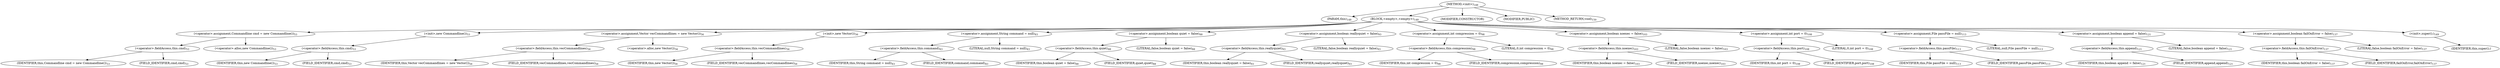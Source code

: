 digraph "&lt;init&gt;" {  
"220" [label = <(METHOD,&lt;init&gt;)<SUB>148</SUB>> ]
"4" [label = <(PARAM,this)<SUB>148</SUB>> ]
"221" [label = <(BLOCK,&lt;empty&gt;,&lt;empty&gt;)<SUB>148</SUB>> ]
"222" [label = <(&lt;operator&gt;.assignment,Commandline cmd = new Commandline())<SUB>53</SUB>> ]
"223" [label = <(&lt;operator&gt;.fieldAccess,this.cmd)<SUB>53</SUB>> ]
"224" [label = <(IDENTIFIER,this,Commandline cmd = new Commandline())<SUB>53</SUB>> ]
"225" [label = <(FIELD_IDENTIFIER,cmd,cmd)<SUB>53</SUB>> ]
"226" [label = <(&lt;operator&gt;.alloc,new Commandline())<SUB>53</SUB>> ]
"227" [label = <(&lt;init&gt;,new Commandline())<SUB>53</SUB>> ]
"228" [label = <(&lt;operator&gt;.fieldAccess,this.cmd)<SUB>53</SUB>> ]
"229" [label = <(IDENTIFIER,this,new Commandline())<SUB>53</SUB>> ]
"230" [label = <(FIELD_IDENTIFIER,cmd,cmd)<SUB>53</SUB>> ]
"231" [label = <(&lt;operator&gt;.assignment,Vector vecCommandlines = new Vector())<SUB>56</SUB>> ]
"232" [label = <(&lt;operator&gt;.fieldAccess,this.vecCommandlines)<SUB>56</SUB>> ]
"233" [label = <(IDENTIFIER,this,Vector vecCommandlines = new Vector())<SUB>56</SUB>> ]
"234" [label = <(FIELD_IDENTIFIER,vecCommandlines,vecCommandlines)<SUB>56</SUB>> ]
"235" [label = <(&lt;operator&gt;.alloc,new Vector())<SUB>56</SUB>> ]
"236" [label = <(&lt;init&gt;,new Vector())<SUB>56</SUB>> ]
"237" [label = <(&lt;operator&gt;.fieldAccess,this.vecCommandlines)<SUB>56</SUB>> ]
"238" [label = <(IDENTIFIER,this,new Vector())<SUB>56</SUB>> ]
"239" [label = <(FIELD_IDENTIFIER,vecCommandlines,vecCommandlines)<SUB>56</SUB>> ]
"240" [label = <(&lt;operator&gt;.assignment,String command = null)<SUB>83</SUB>> ]
"241" [label = <(&lt;operator&gt;.fieldAccess,this.command)<SUB>83</SUB>> ]
"242" [label = <(IDENTIFIER,this,String command = null)<SUB>83</SUB>> ]
"243" [label = <(FIELD_IDENTIFIER,command,command)<SUB>83</SUB>> ]
"244" [label = <(LITERAL,null,String command = null)<SUB>83</SUB>> ]
"245" [label = <(&lt;operator&gt;.assignment,boolean quiet = false)<SUB>88</SUB>> ]
"246" [label = <(&lt;operator&gt;.fieldAccess,this.quiet)<SUB>88</SUB>> ]
"247" [label = <(IDENTIFIER,this,boolean quiet = false)<SUB>88</SUB>> ]
"248" [label = <(FIELD_IDENTIFIER,quiet,quiet)<SUB>88</SUB>> ]
"249" [label = <(LITERAL,false,boolean quiet = false)<SUB>88</SUB>> ]
"250" [label = <(&lt;operator&gt;.assignment,boolean reallyquiet = false)<SUB>93</SUB>> ]
"251" [label = <(&lt;operator&gt;.fieldAccess,this.reallyquiet)<SUB>93</SUB>> ]
"252" [label = <(IDENTIFIER,this,boolean reallyquiet = false)<SUB>93</SUB>> ]
"253" [label = <(FIELD_IDENTIFIER,reallyquiet,reallyquiet)<SUB>93</SUB>> ]
"254" [label = <(LITERAL,false,boolean reallyquiet = false)<SUB>93</SUB>> ]
"255" [label = <(&lt;operator&gt;.assignment,int compression = 0)<SUB>98</SUB>> ]
"256" [label = <(&lt;operator&gt;.fieldAccess,this.compression)<SUB>98</SUB>> ]
"257" [label = <(IDENTIFIER,this,int compression = 0)<SUB>98</SUB>> ]
"258" [label = <(FIELD_IDENTIFIER,compression,compression)<SUB>98</SUB>> ]
"259" [label = <(LITERAL,0,int compression = 0)<SUB>98</SUB>> ]
"260" [label = <(&lt;operator&gt;.assignment,boolean noexec = false)<SUB>103</SUB>> ]
"261" [label = <(&lt;operator&gt;.fieldAccess,this.noexec)<SUB>103</SUB>> ]
"262" [label = <(IDENTIFIER,this,boolean noexec = false)<SUB>103</SUB>> ]
"263" [label = <(FIELD_IDENTIFIER,noexec,noexec)<SUB>103</SUB>> ]
"264" [label = <(LITERAL,false,boolean noexec = false)<SUB>103</SUB>> ]
"265" [label = <(&lt;operator&gt;.assignment,int port = 0)<SUB>108</SUB>> ]
"266" [label = <(&lt;operator&gt;.fieldAccess,this.port)<SUB>108</SUB>> ]
"267" [label = <(IDENTIFIER,this,int port = 0)<SUB>108</SUB>> ]
"268" [label = <(FIELD_IDENTIFIER,port,port)<SUB>108</SUB>> ]
"269" [label = <(LITERAL,0,int port = 0)<SUB>108</SUB>> ]
"270" [label = <(&lt;operator&gt;.assignment,File passFile = null)<SUB>113</SUB>> ]
"271" [label = <(&lt;operator&gt;.fieldAccess,this.passFile)<SUB>113</SUB>> ]
"272" [label = <(IDENTIFIER,this,File passFile = null)<SUB>113</SUB>> ]
"273" [label = <(FIELD_IDENTIFIER,passFile,passFile)<SUB>113</SUB>> ]
"274" [label = <(LITERAL,null,File passFile = null)<SUB>113</SUB>> ]
"275" [label = <(&lt;operator&gt;.assignment,boolean append = false)<SUB>121</SUB>> ]
"276" [label = <(&lt;operator&gt;.fieldAccess,this.append)<SUB>121</SUB>> ]
"277" [label = <(IDENTIFIER,this,boolean append = false)<SUB>121</SUB>> ]
"278" [label = <(FIELD_IDENTIFIER,append,append)<SUB>121</SUB>> ]
"279" [label = <(LITERAL,false,boolean append = false)<SUB>121</SUB>> ]
"280" [label = <(&lt;operator&gt;.assignment,boolean failOnError = false)<SUB>137</SUB>> ]
"281" [label = <(&lt;operator&gt;.fieldAccess,this.failOnError)<SUB>137</SUB>> ]
"282" [label = <(IDENTIFIER,this,boolean failOnError = false)<SUB>137</SUB>> ]
"283" [label = <(FIELD_IDENTIFIER,failOnError,failOnError)<SUB>137</SUB>> ]
"284" [label = <(LITERAL,false,boolean failOnError = false)<SUB>137</SUB>> ]
"285" [label = <(&lt;init&gt;,super();)<SUB>149</SUB>> ]
"3" [label = <(IDENTIFIER,this,super();)> ]
"286" [label = <(MODIFIER,CONSTRUCTOR)> ]
"287" [label = <(MODIFIER,PUBLIC)> ]
"288" [label = <(METHOD_RETURN,void)<SUB>150</SUB>> ]
  "220" -> "4" 
  "220" -> "221" 
  "220" -> "286" 
  "220" -> "287" 
  "220" -> "288" 
  "221" -> "222" 
  "221" -> "227" 
  "221" -> "231" 
  "221" -> "236" 
  "221" -> "240" 
  "221" -> "245" 
  "221" -> "250" 
  "221" -> "255" 
  "221" -> "260" 
  "221" -> "265" 
  "221" -> "270" 
  "221" -> "275" 
  "221" -> "280" 
  "221" -> "285" 
  "222" -> "223" 
  "222" -> "226" 
  "223" -> "224" 
  "223" -> "225" 
  "227" -> "228" 
  "228" -> "229" 
  "228" -> "230" 
  "231" -> "232" 
  "231" -> "235" 
  "232" -> "233" 
  "232" -> "234" 
  "236" -> "237" 
  "237" -> "238" 
  "237" -> "239" 
  "240" -> "241" 
  "240" -> "244" 
  "241" -> "242" 
  "241" -> "243" 
  "245" -> "246" 
  "245" -> "249" 
  "246" -> "247" 
  "246" -> "248" 
  "250" -> "251" 
  "250" -> "254" 
  "251" -> "252" 
  "251" -> "253" 
  "255" -> "256" 
  "255" -> "259" 
  "256" -> "257" 
  "256" -> "258" 
  "260" -> "261" 
  "260" -> "264" 
  "261" -> "262" 
  "261" -> "263" 
  "265" -> "266" 
  "265" -> "269" 
  "266" -> "267" 
  "266" -> "268" 
  "270" -> "271" 
  "270" -> "274" 
  "271" -> "272" 
  "271" -> "273" 
  "275" -> "276" 
  "275" -> "279" 
  "276" -> "277" 
  "276" -> "278" 
  "280" -> "281" 
  "280" -> "284" 
  "281" -> "282" 
  "281" -> "283" 
  "285" -> "3" 
}
